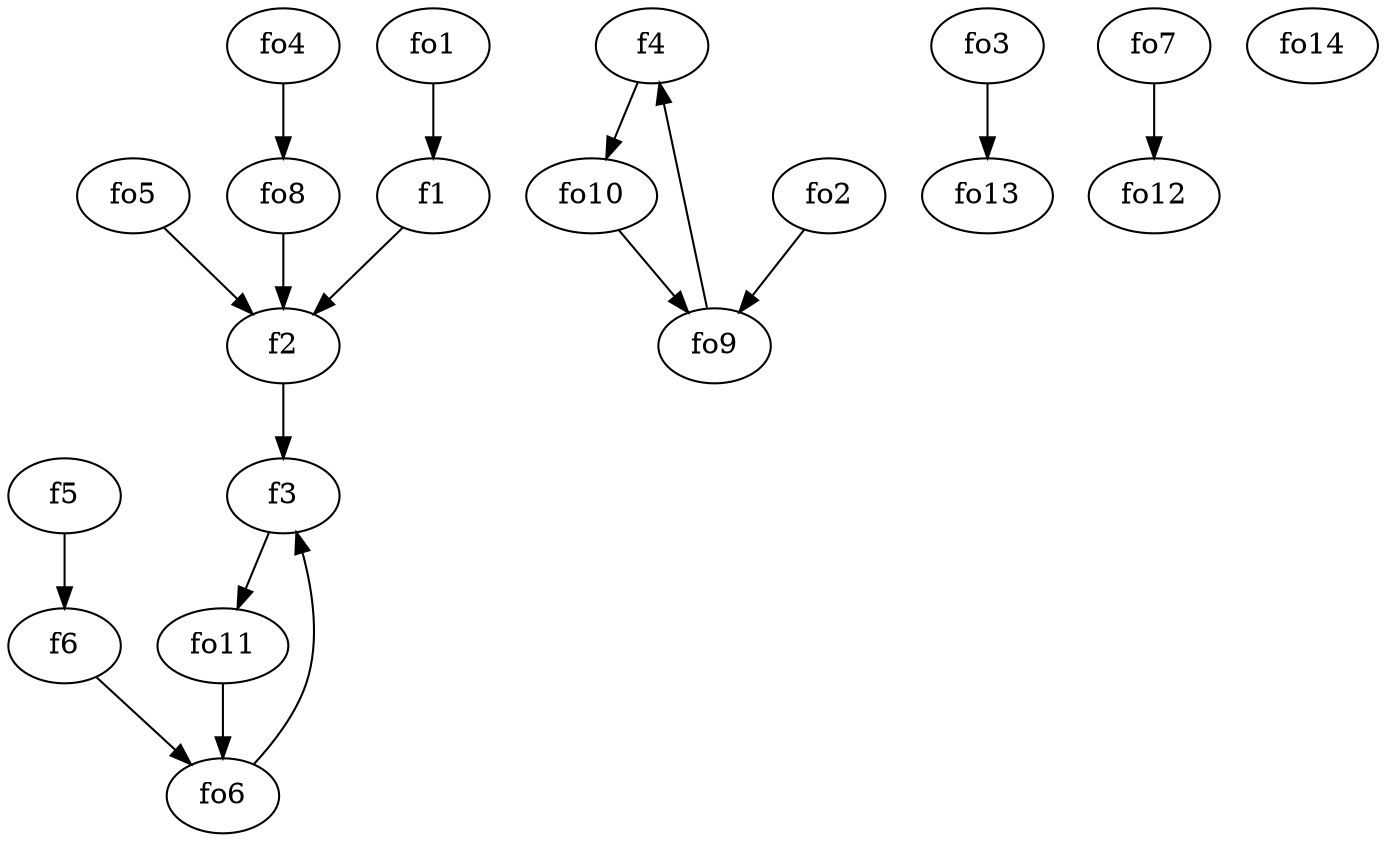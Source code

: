 strict digraph  {
f1;
f2;
f3;
f4;
f5;
f6;
fo1;
fo2;
fo3;
fo4;
fo5;
fo6;
fo7;
fo8;
fo9;
fo10;
fo11;
fo12;
fo13;
fo14;
f1 -> f2  [weight=2];
f2 -> f3  [weight=2];
f3 -> fo11  [weight=2];
f4 -> fo10  [weight=2];
f5 -> f6  [weight=2];
f6 -> fo6  [weight=2];
fo1 -> f1  [weight=2];
fo2 -> fo9  [weight=2];
fo3 -> fo13  [weight=2];
fo4 -> fo8  [weight=2];
fo5 -> f2  [weight=2];
fo6 -> f3  [weight=2];
fo7 -> fo12  [weight=2];
fo8 -> f2  [weight=2];
fo9 -> f4  [weight=2];
fo10 -> fo9  [weight=2];
fo11 -> fo6  [weight=2];
}
